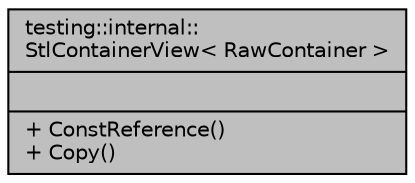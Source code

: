 digraph "testing::internal::StlContainerView&lt; RawContainer &gt;"
{
  edge [fontname="Helvetica",fontsize="10",labelfontname="Helvetica",labelfontsize="10"];
  node [fontname="Helvetica",fontsize="10",shape=record];
  Node1 [label="{testing::internal::\lStlContainerView\< RawContainer \>\n||+ ConstReference()\l+ Copy()\l}",height=0.2,width=0.4,color="black", fillcolor="grey75", style="filled", fontcolor="black"];
}
